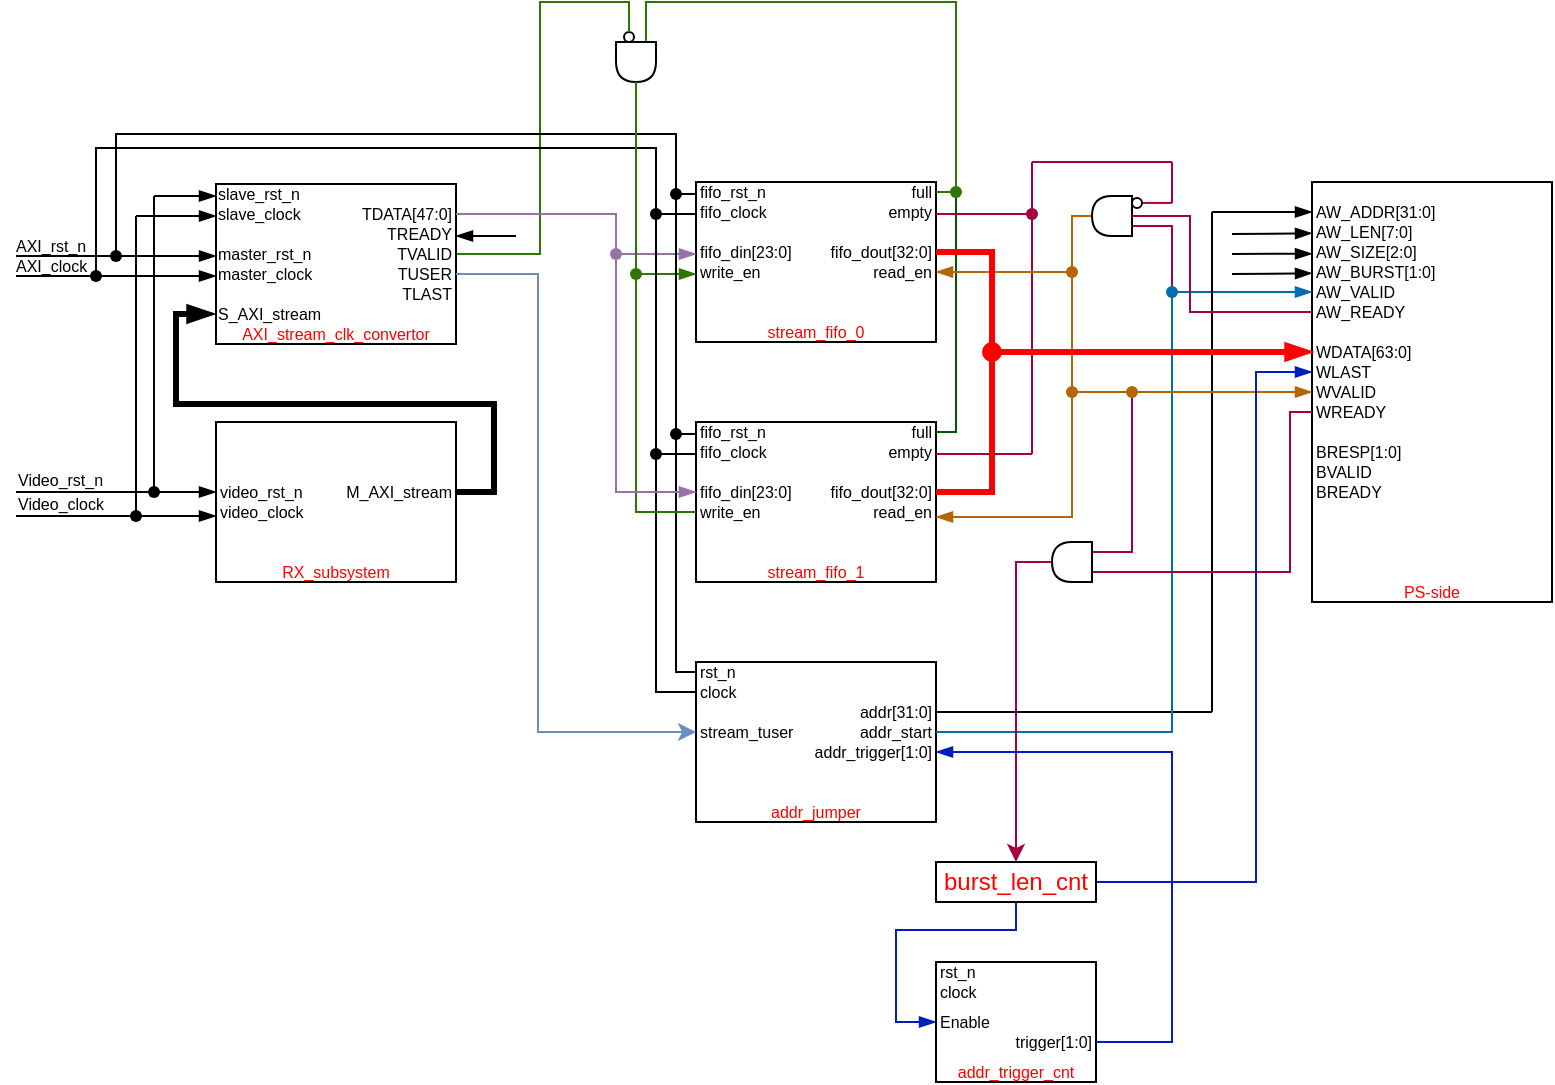 <mxfile version="22.1.0" type="github">
  <diagram name="Page-1" id="T_trgYmUdFwbFkKvSS2j">
    <mxGraphModel dx="1430" dy="509" grid="1" gridSize="1" guides="1" tooltips="1" connect="1" arrows="1" fold="1" page="1" pageScale="1" pageWidth="1100" pageHeight="850" math="0" shadow="0">
      <root>
        <mxCell id="0" />
        <mxCell id="1" parent="0" />
        <mxCell id="fTM0DNvJYfySXZwp9rKw-4" value="" style="group;movable=0;resizable=0;rotatable=0;deletable=0;editable=0;locked=1;connectable=0;rounded=0;" parent="1" vertex="1" connectable="0">
          <mxGeometry x="502" y="200" width="120" height="80" as="geometry" />
        </mxCell>
        <mxCell id="fTM0DNvJYfySXZwp9rKw-5" value="" style="rounded=0;whiteSpace=wrap;html=1;points=[[0,0.25,0,0,0],[0,0.5,0,0,0],[0,0.75,0,0,0],[0.25,0,0,0,0],[0.25,1,0,0,0],[0.5,0,0,0,0],[0.5,1,0,0,0],[0.75,0,0,0,0],[0.75,1,0,0,0],[1,0,0,0,0],[1,0.25,0,0,0],[1,0.5,0,0,0],[1,0.75,0,0,0],[1,1,0,0,0]];movable=1;resizable=1;rotatable=1;deletable=1;editable=1;locked=0;connectable=1;" parent="fTM0DNvJYfySXZwp9rKw-4" vertex="1">
          <mxGeometry width="120" height="80" as="geometry" />
        </mxCell>
        <mxCell id="fTM0DNvJYfySXZwp9rKw-6" value="&lt;font style=&quot;font-size: 8px;&quot;&gt;fifo_din[23:0]&lt;/font&gt;" style="text;html=1;strokeColor=none;fillColor=none;align=left;verticalAlign=middle;whiteSpace=wrap;rounded=0;strokeWidth=0;fontSize=8;horizontal=1;movable=1;resizable=1;rotatable=1;deletable=1;editable=1;locked=0;connectable=1;" parent="fTM0DNvJYfySXZwp9rKw-4" vertex="1">
          <mxGeometry y="30" width="60" height="10" as="geometry" />
        </mxCell>
        <mxCell id="fTM0DNvJYfySXZwp9rKw-7" value="&lt;font style=&quot;font-size: 8px;&quot;&gt;write_en&lt;/font&gt;" style="text;html=1;strokeColor=none;fillColor=none;align=left;verticalAlign=middle;whiteSpace=wrap;rounded=0;strokeWidth=0;fontSize=8;horizontal=1;movable=1;resizable=1;rotatable=1;deletable=1;editable=1;locked=0;connectable=1;" parent="fTM0DNvJYfySXZwp9rKw-4" vertex="1">
          <mxGeometry y="40" width="60" height="10" as="geometry" />
        </mxCell>
        <mxCell id="fTM0DNvJYfySXZwp9rKw-8" value="&lt;font style=&quot;font-size: 8px;&quot;&gt;fifo_dout[32:0]&lt;/font&gt;" style="text;html=1;strokeColor=none;fillColor=none;align=right;verticalAlign=middle;whiteSpace=wrap;rounded=0;strokeWidth=0;fontSize=8;horizontal=1;movable=1;resizable=1;rotatable=1;deletable=1;editable=1;locked=0;connectable=1;" parent="fTM0DNvJYfySXZwp9rKw-4" vertex="1">
          <mxGeometry x="60" y="30" width="60" height="10" as="geometry" />
        </mxCell>
        <mxCell id="fTM0DNvJYfySXZwp9rKw-9" value="&lt;font style=&quot;font-size: 8px;&quot;&gt;full&lt;/font&gt;" style="text;html=1;strokeColor=none;fillColor=none;align=right;verticalAlign=middle;whiteSpace=wrap;rounded=0;strokeWidth=0;fontSize=8;horizontal=1;movable=1;resizable=1;rotatable=1;deletable=1;editable=1;locked=0;connectable=1;" parent="fTM0DNvJYfySXZwp9rKw-4" vertex="1">
          <mxGeometry x="60" width="60" height="10" as="geometry" />
        </mxCell>
        <mxCell id="fTM0DNvJYfySXZwp9rKw-10" value="&lt;font style=&quot;font-size: 8px;&quot;&gt;empty&lt;/font&gt;" style="text;html=1;strokeColor=none;fillColor=none;align=right;verticalAlign=middle;whiteSpace=wrap;rounded=0;strokeWidth=0;fontSize=8;horizontal=1;movable=1;resizable=1;rotatable=1;deletable=1;editable=1;locked=0;connectable=1;" parent="fTM0DNvJYfySXZwp9rKw-4" vertex="1">
          <mxGeometry x="60" y="10" width="60" height="10" as="geometry" />
        </mxCell>
        <mxCell id="fTM0DNvJYfySXZwp9rKw-11" value="&lt;font style=&quot;font-size: 8px;&quot;&gt;read_en&lt;/font&gt;" style="text;html=1;strokeColor=none;fillColor=none;align=right;verticalAlign=middle;whiteSpace=wrap;rounded=0;strokeWidth=0;fontSize=8;horizontal=1;movable=1;resizable=1;rotatable=1;deletable=1;editable=1;locked=0;connectable=1;" parent="fTM0DNvJYfySXZwp9rKw-4" vertex="1">
          <mxGeometry x="60" y="40" width="60" height="10" as="geometry" />
        </mxCell>
        <mxCell id="fTM0DNvJYfySXZwp9rKw-12" value="fifo_clock" style="text;html=1;strokeColor=none;fillColor=none;align=left;verticalAlign=middle;whiteSpace=wrap;rounded=0;strokeWidth=0;fontSize=8;horizontal=1;movable=1;resizable=1;rotatable=1;deletable=1;editable=1;locked=0;connectable=1;" parent="fTM0DNvJYfySXZwp9rKw-4" vertex="1">
          <mxGeometry y="10" width="60" height="10" as="geometry" />
        </mxCell>
        <mxCell id="fTM0DNvJYfySXZwp9rKw-13" value="fifo_rst_n" style="text;html=1;strokeColor=none;fillColor=none;align=left;verticalAlign=middle;whiteSpace=wrap;rounded=0;strokeWidth=0;fontSize=8;horizontal=1;movable=1;resizable=1;rotatable=1;deletable=1;editable=1;locked=0;connectable=1;" parent="fTM0DNvJYfySXZwp9rKw-4" vertex="1">
          <mxGeometry width="60" height="10" as="geometry" />
        </mxCell>
        <mxCell id="fTM0DNvJYfySXZwp9rKw-14" value="&lt;font color=&quot;#ff0000&quot;&gt;stream_fifo_0&lt;/font&gt;" style="text;html=1;strokeColor=none;fillColor=none;align=center;verticalAlign=middle;whiteSpace=wrap;rounded=0;fontSize=8;movable=1;resizable=1;rotatable=1;deletable=1;editable=1;locked=0;connectable=1;" parent="fTM0DNvJYfySXZwp9rKw-4" vertex="1">
          <mxGeometry x="30" y="70" width="60" height="10" as="geometry" />
        </mxCell>
        <mxCell id="fTM0DNvJYfySXZwp9rKw-15" value="" style="group;movable=0;resizable=0;rotatable=0;deletable=0;editable=0;locked=1;connectable=0;rounded=0;" parent="1" vertex="1" connectable="0">
          <mxGeometry x="502" y="440" width="120" height="80" as="geometry" />
        </mxCell>
        <mxCell id="fTM0DNvJYfySXZwp9rKw-16" value="" style="rounded=0;whiteSpace=wrap;html=1;movable=1;resizable=1;rotatable=1;deletable=1;editable=1;locked=0;connectable=1;" parent="fTM0DNvJYfySXZwp9rKw-15" vertex="1">
          <mxGeometry width="120" height="80" as="geometry" />
        </mxCell>
        <mxCell id="fTM0DNvJYfySXZwp9rKw-17" value="&lt;font style=&quot;font-size: 8px;&quot;&gt;stream_tuser&lt;/font&gt;" style="text;html=1;strokeColor=none;fillColor=none;align=left;verticalAlign=middle;whiteSpace=wrap;rounded=0;strokeWidth=0;fontSize=8;horizontal=1;movable=1;resizable=1;rotatable=1;deletable=1;editable=1;locked=0;connectable=1;" parent="fTM0DNvJYfySXZwp9rKw-15" vertex="1">
          <mxGeometry y="30" width="60" height="10" as="geometry" />
        </mxCell>
        <mxCell id="fTM0DNvJYfySXZwp9rKw-18" value="clock" style="text;html=1;strokeColor=none;fillColor=none;align=left;verticalAlign=middle;whiteSpace=wrap;rounded=0;strokeWidth=0;fontSize=8;horizontal=1;movable=1;resizable=1;rotatable=1;deletable=1;editable=1;locked=0;connectable=1;" parent="fTM0DNvJYfySXZwp9rKw-15" vertex="1">
          <mxGeometry y="10" width="60" height="10" as="geometry" />
        </mxCell>
        <mxCell id="fTM0DNvJYfySXZwp9rKw-19" value="rst_n" style="text;html=1;strokeColor=none;fillColor=none;align=left;verticalAlign=middle;whiteSpace=wrap;rounded=0;strokeWidth=0;fontSize=8;horizontal=1;movable=1;resizable=1;rotatable=1;deletable=1;editable=1;locked=0;connectable=1;" parent="fTM0DNvJYfySXZwp9rKw-15" vertex="1">
          <mxGeometry width="60" height="10" as="geometry" />
        </mxCell>
        <mxCell id="fTM0DNvJYfySXZwp9rKw-20" value="&lt;font style=&quot;font-size: 8px;&quot;&gt;addr_trigger[1:0]&lt;/font&gt;" style="text;html=1;strokeColor=none;fillColor=none;align=right;verticalAlign=middle;whiteSpace=wrap;rounded=0;strokeWidth=0;fontSize=8;horizontal=1;movable=1;resizable=1;rotatable=1;deletable=1;editable=1;locked=0;connectable=1;" parent="fTM0DNvJYfySXZwp9rKw-15" vertex="1">
          <mxGeometry x="60" y="40" width="60" height="10" as="geometry" />
        </mxCell>
        <mxCell id="fTM0DNvJYfySXZwp9rKw-21" value="addr_start" style="text;html=1;strokeColor=none;fillColor=none;align=right;verticalAlign=middle;whiteSpace=wrap;rounded=0;strokeWidth=0;fontSize=8;horizontal=1;movable=1;resizable=1;rotatable=1;deletable=1;editable=1;locked=0;connectable=1;" parent="fTM0DNvJYfySXZwp9rKw-15" vertex="1">
          <mxGeometry x="60" y="30" width="60" height="10" as="geometry" />
        </mxCell>
        <mxCell id="fTM0DNvJYfySXZwp9rKw-22" value="addr[31:0]" style="text;html=1;strokeColor=none;fillColor=none;align=right;verticalAlign=middle;whiteSpace=wrap;rounded=0;strokeWidth=0;fontSize=8;horizontal=1;movable=1;resizable=1;rotatable=1;deletable=1;editable=1;locked=0;connectable=1;" parent="fTM0DNvJYfySXZwp9rKw-15" vertex="1">
          <mxGeometry x="60" y="20" width="60" height="10" as="geometry" />
        </mxCell>
        <mxCell id="fTM0DNvJYfySXZwp9rKw-23" value="&lt;font color=&quot;#ff0000&quot;&gt;addr_jumper&lt;/font&gt;" style="text;html=1;strokeColor=none;fillColor=none;align=center;verticalAlign=middle;whiteSpace=wrap;rounded=0;fontSize=8;movable=1;resizable=1;rotatable=1;deletable=1;editable=1;locked=0;connectable=1;" parent="fTM0DNvJYfySXZwp9rKw-15" vertex="1">
          <mxGeometry x="30" y="70" width="60" height="10" as="geometry" />
        </mxCell>
        <mxCell id="fTM0DNvJYfySXZwp9rKw-24" value="" style="group;movable=0;resizable=0;rotatable=0;deletable=0;editable=0;locked=1;connectable=0;rounded=0;" parent="1" vertex="1" connectable="0">
          <mxGeometry x="502" y="320" width="120" height="80" as="geometry" />
        </mxCell>
        <mxCell id="fTM0DNvJYfySXZwp9rKw-25" value="" style="rounded=0;whiteSpace=wrap;html=1;points=[[0,0.25,0,0,0],[0,0.5,0,0,0],[0,0.75,0,0,0],[0.25,0,0,0,0],[0.25,1,0,0,0],[0.5,0,0,0,0],[0.5,1,0,0,0],[0.75,0,0,0,0],[0.75,1,0,0,0],[1,0,0,0,0],[1,0.25,0,0,0],[1,0.5,0,0,0],[1,0.75,0,0,0],[1,1,0,0,0]];movable=1;resizable=1;rotatable=1;deletable=1;editable=1;locked=0;connectable=1;" parent="fTM0DNvJYfySXZwp9rKw-24" vertex="1">
          <mxGeometry width="120" height="80" as="geometry" />
        </mxCell>
        <mxCell id="fTM0DNvJYfySXZwp9rKw-26" value="&lt;font style=&quot;font-size: 8px;&quot;&gt;fifo_din[23:0]&lt;/font&gt;" style="text;html=1;strokeColor=none;fillColor=none;align=left;verticalAlign=middle;whiteSpace=wrap;rounded=0;strokeWidth=0;fontSize=8;horizontal=1;movable=1;resizable=1;rotatable=1;deletable=1;editable=1;locked=0;connectable=1;" parent="fTM0DNvJYfySXZwp9rKw-24" vertex="1">
          <mxGeometry y="30" width="60" height="10" as="geometry" />
        </mxCell>
        <mxCell id="fTM0DNvJYfySXZwp9rKw-27" value="&lt;font style=&quot;font-size: 8px;&quot;&gt;write_en&lt;/font&gt;" style="text;html=1;strokeColor=none;fillColor=none;align=left;verticalAlign=middle;whiteSpace=wrap;rounded=0;strokeWidth=0;fontSize=8;horizontal=1;movable=1;resizable=1;rotatable=1;deletable=1;editable=1;locked=0;connectable=1;" parent="fTM0DNvJYfySXZwp9rKw-24" vertex="1">
          <mxGeometry y="40" width="60" height="10" as="geometry" />
        </mxCell>
        <mxCell id="fTM0DNvJYfySXZwp9rKw-28" value="&lt;font style=&quot;font-size: 8px;&quot;&gt;fifo_dout[32:0]&lt;/font&gt;" style="text;html=1;strokeColor=none;fillColor=none;align=right;verticalAlign=middle;whiteSpace=wrap;rounded=0;strokeWidth=0;fontSize=8;horizontal=1;movable=1;resizable=1;rotatable=1;deletable=1;editable=1;locked=0;connectable=1;" parent="fTM0DNvJYfySXZwp9rKw-24" vertex="1">
          <mxGeometry x="60" y="30" width="60" height="10" as="geometry" />
        </mxCell>
        <mxCell id="fTM0DNvJYfySXZwp9rKw-29" value="&lt;font style=&quot;font-size: 8px;&quot;&gt;full&lt;/font&gt;" style="text;html=1;strokeColor=none;fillColor=none;align=right;verticalAlign=middle;whiteSpace=wrap;rounded=0;strokeWidth=0;fontSize=8;horizontal=1;movable=1;resizable=1;rotatable=1;deletable=1;editable=1;locked=0;connectable=1;" parent="fTM0DNvJYfySXZwp9rKw-24" vertex="1">
          <mxGeometry x="60" width="60" height="10" as="geometry" />
        </mxCell>
        <mxCell id="fTM0DNvJYfySXZwp9rKw-30" value="&lt;font style=&quot;font-size: 8px;&quot;&gt;empty&lt;/font&gt;" style="text;html=1;strokeColor=none;fillColor=none;align=right;verticalAlign=middle;whiteSpace=wrap;rounded=0;strokeWidth=0;fontSize=8;horizontal=1;movable=1;resizable=1;rotatable=1;deletable=1;editable=1;locked=0;connectable=1;" parent="fTM0DNvJYfySXZwp9rKw-24" vertex="1">
          <mxGeometry x="60" y="10" width="60" height="10" as="geometry" />
        </mxCell>
        <mxCell id="fTM0DNvJYfySXZwp9rKw-31" value="&lt;font style=&quot;font-size: 8px;&quot;&gt;read_en&lt;/font&gt;" style="text;html=1;strokeColor=none;fillColor=none;align=right;verticalAlign=middle;whiteSpace=wrap;rounded=0;strokeWidth=0;fontSize=8;horizontal=1;movable=1;resizable=1;rotatable=1;deletable=1;editable=1;locked=0;connectable=1;" parent="fTM0DNvJYfySXZwp9rKw-24" vertex="1">
          <mxGeometry x="60" y="40" width="60" height="10" as="geometry" />
        </mxCell>
        <mxCell id="fTM0DNvJYfySXZwp9rKw-32" value="fifo_clock" style="text;html=1;strokeColor=none;fillColor=none;align=left;verticalAlign=middle;whiteSpace=wrap;rounded=0;strokeWidth=0;fontSize=8;horizontal=1;movable=1;resizable=1;rotatable=1;deletable=1;editable=1;locked=0;connectable=1;" parent="fTM0DNvJYfySXZwp9rKw-24" vertex="1">
          <mxGeometry y="10" width="60" height="10" as="geometry" />
        </mxCell>
        <mxCell id="fTM0DNvJYfySXZwp9rKw-33" value="fifo_rst_n" style="text;html=1;strokeColor=none;fillColor=none;align=left;verticalAlign=middle;whiteSpace=wrap;rounded=0;strokeWidth=0;fontSize=8;horizontal=1;movable=1;resizable=1;rotatable=1;deletable=1;editable=1;locked=0;connectable=1;" parent="fTM0DNvJYfySXZwp9rKw-24" vertex="1">
          <mxGeometry width="60" height="10" as="geometry" />
        </mxCell>
        <mxCell id="fTM0DNvJYfySXZwp9rKw-34" value="&lt;font color=&quot;#ff0000&quot;&gt;stream_fifo_1&lt;/font&gt;" style="text;html=1;strokeColor=none;fillColor=none;align=center;verticalAlign=middle;whiteSpace=wrap;rounded=0;fontSize=8;movable=1;resizable=1;rotatable=1;deletable=1;editable=1;locked=0;connectable=1;" parent="fTM0DNvJYfySXZwp9rKw-24" vertex="1">
          <mxGeometry x="30" y="70" width="60" height="10" as="geometry" />
        </mxCell>
        <mxCell id="fTM0DNvJYfySXZwp9rKw-48" value="" style="group;movable=1;resizable=1;rotatable=1;deletable=1;editable=1;locked=0;connectable=1;rounded=0;" parent="1" vertex="1" connectable="0">
          <mxGeometry x="262" y="320" width="120" height="80" as="geometry" />
        </mxCell>
        <mxCell id="fTM0DNvJYfySXZwp9rKw-49" value="" style="rounded=0;whiteSpace=wrap;html=1;movable=1;resizable=1;rotatable=1;deletable=1;editable=1;locked=0;connectable=1;container=0;" parent="fTM0DNvJYfySXZwp9rKw-48" vertex="1">
          <mxGeometry width="120" height="80" as="geometry" />
        </mxCell>
        <mxCell id="fTM0DNvJYfySXZwp9rKw-50" value="&lt;font style=&quot;font-size: 8px;&quot;&gt;video_rst_n&lt;/font&gt;" style="text;html=1;strokeColor=none;fillColor=none;align=left;verticalAlign=middle;whiteSpace=wrap;rounded=0;strokeWidth=0;fontSize=8;horizontal=1;movable=1;resizable=1;rotatable=1;deletable=1;editable=1;locked=0;connectable=1;container=0;" parent="fTM0DNvJYfySXZwp9rKw-48" vertex="1">
          <mxGeometry y="30" width="60" height="10" as="geometry" />
        </mxCell>
        <mxCell id="fTM0DNvJYfySXZwp9rKw-51" value="M_AXI_stream" style="text;html=1;strokeColor=none;fillColor=none;align=right;verticalAlign=middle;whiteSpace=wrap;rounded=0;strokeWidth=0;fontSize=8;horizontal=1;movable=1;resizable=1;rotatable=1;deletable=1;editable=1;locked=0;connectable=1;container=0;" parent="fTM0DNvJYfySXZwp9rKw-48" vertex="1">
          <mxGeometry x="60" y="30" width="60" height="10" as="geometry" />
        </mxCell>
        <mxCell id="fTM0DNvJYfySXZwp9rKw-52" value="&lt;font color=&quot;#ff0000&quot;&gt;RX_subsystem&lt;/font&gt;" style="text;html=1;strokeColor=none;fillColor=none;align=center;verticalAlign=middle;whiteSpace=wrap;rounded=0;fontSize=8;movable=1;resizable=1;rotatable=1;deletable=1;editable=1;locked=0;connectable=1;container=0;" parent="fTM0DNvJYfySXZwp9rKw-48" vertex="1">
          <mxGeometry x="30" y="70" width="60" height="10" as="geometry" />
        </mxCell>
        <mxCell id="fTM0DNvJYfySXZwp9rKw-53" value="&lt;font style=&quot;font-size: 8px;&quot;&gt;video_clock&lt;/font&gt;" style="text;html=1;strokeColor=none;fillColor=none;align=left;verticalAlign=middle;whiteSpace=wrap;rounded=0;strokeWidth=0;fontSize=8;horizontal=1;movable=1;resizable=1;rotatable=1;deletable=1;editable=1;locked=0;connectable=1;container=0;" parent="fTM0DNvJYfySXZwp9rKw-48" vertex="1">
          <mxGeometry y="40" width="60" height="10" as="geometry" />
        </mxCell>
        <mxCell id="fTM0DNvJYfySXZwp9rKw-59" value="" style="endArrow=blockThin;html=1;rounded=0;endFill=1;movable=1;resizable=1;rotatable=1;deletable=1;editable=1;locked=0;connectable=1;" parent="1" edge="1">
          <mxGeometry width="50" height="50" relative="1" as="geometry">
            <mxPoint x="231" y="207" as="sourcePoint" />
            <mxPoint x="262" y="207" as="targetPoint" />
          </mxGeometry>
        </mxCell>
        <mxCell id="fTM0DNvJYfySXZwp9rKw-60" value="" style="endArrow=blockThin;html=1;rounded=0;endFill=1;movable=1;resizable=1;rotatable=1;deletable=1;editable=1;locked=0;connectable=1;" parent="1" edge="1">
          <mxGeometry width="50" height="50" relative="1" as="geometry">
            <mxPoint x="222" y="217" as="sourcePoint" />
            <mxPoint x="262" y="217" as="targetPoint" />
          </mxGeometry>
        </mxCell>
        <mxCell id="fTM0DNvJYfySXZwp9rKw-61" value="" style="endArrow=blockThin;html=1;rounded=0;endFill=1;movable=1;resizable=1;rotatable=1;deletable=1;editable=1;locked=0;connectable=1;" parent="1" edge="1">
          <mxGeometry width="50" height="50" relative="1" as="geometry">
            <mxPoint x="162" y="237" as="sourcePoint" />
            <mxPoint x="262" y="237" as="targetPoint" />
          </mxGeometry>
        </mxCell>
        <mxCell id="fTM0DNvJYfySXZwp9rKw-62" value="" style="endArrow=blockThin;html=1;rounded=0;endFill=1;movable=1;resizable=1;rotatable=1;deletable=1;editable=1;locked=0;connectable=1;" parent="1" source="fTM0DNvJYfySXZwp9rKw-103" edge="1">
          <mxGeometry width="50" height="50" relative="1" as="geometry">
            <mxPoint x="162" y="247" as="sourcePoint" />
            <mxPoint x="262" y="247" as="targetPoint" />
          </mxGeometry>
        </mxCell>
        <mxCell id="fTM0DNvJYfySXZwp9rKw-63" value="" style="endArrow=none;html=1;rounded=0;startArrow=none;startFill=0;movable=1;resizable=1;rotatable=1;deletable=1;editable=1;locked=0;connectable=1;" parent="1" edge="1">
          <mxGeometry width="50" height="50" relative="1" as="geometry">
            <mxPoint x="231" y="207" as="sourcePoint" />
            <mxPoint x="231" y="355" as="targetPoint" />
          </mxGeometry>
        </mxCell>
        <mxCell id="fTM0DNvJYfySXZwp9rKw-64" value="" style="endArrow=none;html=1;rounded=0;startArrow=none;startFill=0;movable=1;resizable=1;rotatable=1;deletable=1;editable=1;locked=0;connectable=1;" parent="1" edge="1">
          <mxGeometry width="50" height="50" relative="1" as="geometry">
            <mxPoint x="222" y="217" as="sourcePoint" />
            <mxPoint x="222" y="367" as="targetPoint" />
          </mxGeometry>
        </mxCell>
        <mxCell id="fTM0DNvJYfySXZwp9rKw-65" value="" style="endArrow=blockThin;html=1;rounded=0;endFill=1;movable=1;resizable=1;rotatable=1;deletable=1;editable=1;locked=0;connectable=1;entryX=0;entryY=0.5;entryDx=0;entryDy=0;" parent="1" target="fTM0DNvJYfySXZwp9rKw-50" edge="1" source="DFjxJVPFyk8L71EdaPLH-11">
          <mxGeometry width="50" height="50" relative="1" as="geometry">
            <mxPoint x="162" y="355" as="sourcePoint" />
            <mxPoint x="262" y="355" as="targetPoint" />
          </mxGeometry>
        </mxCell>
        <mxCell id="fTM0DNvJYfySXZwp9rKw-66" value="" style="endArrow=blockThin;html=1;rounded=0;endFill=1;movable=1;resizable=1;rotatable=1;deletable=1;editable=1;locked=0;connectable=1;" parent="1" edge="1" source="DFjxJVPFyk8L71EdaPLH-13">
          <mxGeometry width="50" height="50" relative="1" as="geometry">
            <mxPoint x="162" y="367" as="sourcePoint" />
            <mxPoint x="262" y="367" as="targetPoint" />
          </mxGeometry>
        </mxCell>
        <mxCell id="fTM0DNvJYfySXZwp9rKw-67" value="Video_rst_n" style="text;html=1;strokeColor=none;fillColor=none;align=left;verticalAlign=middle;whiteSpace=wrap;rounded=0;strokeWidth=0;fontSize=8;horizontal=1;movable=1;resizable=1;rotatable=1;deletable=1;editable=1;locked=0;connectable=1;container=0;" parent="1" vertex="1">
          <mxGeometry x="161" y="344" width="60" height="10" as="geometry" />
        </mxCell>
        <mxCell id="fTM0DNvJYfySXZwp9rKw-68" value="Video_clock" style="text;html=1;strokeColor=none;fillColor=none;align=left;verticalAlign=middle;whiteSpace=wrap;rounded=0;strokeWidth=0;fontSize=8;horizontal=1;movable=1;resizable=1;rotatable=1;deletable=1;editable=1;locked=0;connectable=1;container=0;" parent="1" vertex="1">
          <mxGeometry x="161" y="356" width="60" height="10" as="geometry" />
        </mxCell>
        <mxCell id="fTM0DNvJYfySXZwp9rKw-69" value="AXI_rst_n" style="text;html=1;strokeColor=none;fillColor=none;align=left;verticalAlign=middle;whiteSpace=wrap;rounded=0;strokeWidth=0;fontSize=8;horizontal=1;movable=0;resizable=0;rotatable=0;deletable=0;editable=0;locked=1;connectable=0;container=0;" parent="1" vertex="1">
          <mxGeometry x="160" y="227" width="60" height="10" as="geometry" />
        </mxCell>
        <mxCell id="fTM0DNvJYfySXZwp9rKw-70" value="AXI_clock" style="text;html=1;strokeColor=none;fillColor=none;align=left;verticalAlign=middle;whiteSpace=wrap;rounded=0;strokeWidth=0;fontSize=8;horizontal=1;movable=1;resizable=1;rotatable=1;deletable=1;editable=1;locked=0;connectable=1;container=0;" parent="1" vertex="1">
          <mxGeometry x="160" y="237" width="60" height="10" as="geometry" />
        </mxCell>
        <mxCell id="fTM0DNvJYfySXZwp9rKw-79" value="" style="endArrow=none;html=1;rounded=0;endFill=0;movable=1;resizable=1;rotatable=1;deletable=1;editable=1;locked=0;connectable=1;" parent="1" edge="1">
          <mxGeometry width="50" height="50" relative="1" as="geometry">
            <mxPoint x="502" y="336" as="sourcePoint" />
            <mxPoint x="482" y="336" as="targetPoint" />
          </mxGeometry>
        </mxCell>
        <mxCell id="fTM0DNvJYfySXZwp9rKw-80" value="" style="endArrow=none;html=1;rounded=0;endFill=0;movable=1;resizable=1;rotatable=1;deletable=1;editable=1;locked=0;connectable=1;" parent="1" edge="1">
          <mxGeometry width="50" height="50" relative="1" as="geometry">
            <mxPoint x="502" y="326" as="sourcePoint" />
            <mxPoint x="492" y="326" as="targetPoint" />
          </mxGeometry>
        </mxCell>
        <mxCell id="fTM0DNvJYfySXZwp9rKw-81" value="" style="endArrow=none;html=1;rounded=0;endFill=0;movable=1;resizable=1;rotatable=1;deletable=1;editable=1;locked=0;connectable=1;" parent="1" edge="1">
          <mxGeometry width="50" height="50" relative="1" as="geometry">
            <mxPoint x="502" y="216" as="sourcePoint" />
            <mxPoint x="482" y="216" as="targetPoint" />
          </mxGeometry>
        </mxCell>
        <mxCell id="fTM0DNvJYfySXZwp9rKw-82" value="" style="endArrow=none;html=1;rounded=0;endFill=0;movable=1;resizable=1;rotatable=1;deletable=1;editable=1;locked=0;connectable=1;" parent="1" edge="1">
          <mxGeometry width="50" height="50" relative="1" as="geometry">
            <mxPoint x="502" y="206" as="sourcePoint" />
            <mxPoint x="492" y="206" as="targetPoint" />
          </mxGeometry>
        </mxCell>
        <mxCell id="fTM0DNvJYfySXZwp9rKw-85" value="" style="endArrow=none;html=1;rounded=0;endFill=0;fillColor=#e1d5e7;strokeColor=#9673a6;startArrow=blockThin;startFill=1;movable=1;resizable=1;rotatable=1;deletable=1;editable=1;locked=0;connectable=1;" parent="1" edge="1">
          <mxGeometry width="50" height="50" relative="1" as="geometry">
            <mxPoint x="502" y="236" as="sourcePoint" />
            <mxPoint x="462" y="236" as="targetPoint" />
          </mxGeometry>
        </mxCell>
        <mxCell id="fTM0DNvJYfySXZwp9rKw-87" value="" style="endArrow=blockThin;html=1;rounded=0;endFill=1;fillColor=#e1d5e7;strokeColor=#000000;startArrow=none;startFill=0;movable=1;resizable=1;rotatable=1;deletable=1;editable=1;locked=0;connectable=1;" parent="1" edge="1">
          <mxGeometry width="50" height="50" relative="1" as="geometry">
            <mxPoint x="412" y="227" as="sourcePoint" />
            <mxPoint x="382" y="227" as="targetPoint" />
          </mxGeometry>
        </mxCell>
        <mxCell id="fTM0DNvJYfySXZwp9rKw-99" value="" style="endArrow=none;html=1;rounded=0;endFill=0;fillColor=#60a917;strokeColor=#2D7600;movable=1;resizable=1;rotatable=1;deletable=1;editable=1;locked=0;connectable=1;" parent="1" edge="1">
          <mxGeometry width="50" height="50" relative="1" as="geometry">
            <mxPoint x="632" y="205" as="sourcePoint" />
            <mxPoint x="622" y="205" as="targetPoint" />
          </mxGeometry>
        </mxCell>
        <mxCell id="fTM0DNvJYfySXZwp9rKw-101" value="" style="endArrow=none;html=1;rounded=0;endFill=0;fillColor=#60a917;strokeColor=#2D7600;startArrow=blockThin;startFill=1;movable=1;resizable=1;rotatable=1;deletable=1;editable=1;locked=0;connectable=1;" parent="1" edge="1">
          <mxGeometry width="50" height="50" relative="1" as="geometry">
            <mxPoint x="502" y="246" as="sourcePoint" />
            <mxPoint x="472" y="246" as="targetPoint" />
          </mxGeometry>
        </mxCell>
        <mxCell id="fTM0DNvJYfySXZwp9rKw-105" value="" style="shape=waypoint;sketch=0;fillStyle=solid;size=6;pointerEvents=1;points=[];fillColor=none;resizable=1;rotatable=1;perimeter=centerPerimeter;snapToPoint=1;movable=1;deletable=1;editable=1;locked=0;connectable=1;" parent="1" vertex="1">
          <mxGeometry x="482" y="195" width="20" height="22" as="geometry" />
        </mxCell>
        <mxCell id="fTM0DNvJYfySXZwp9rKw-106" value="" style="shape=waypoint;sketch=0;fillStyle=solid;size=6;pointerEvents=1;points=[];fillColor=none;resizable=1;rotatable=1;perimeter=centerPerimeter;snapToPoint=1;movable=1;deletable=1;editable=1;locked=0;connectable=1;" parent="1" vertex="1">
          <mxGeometry x="472" y="206" width="20" height="20" as="geometry" />
        </mxCell>
        <mxCell id="rp5CnQPVf0M-Nyt8Gne1-17" style="edgeStyle=orthogonalEdgeStyle;rounded=0;orthogonalLoop=1;jettySize=auto;html=1;entryX=0;entryY=0.5;entryDx=0;entryDy=0;endArrow=none;endFill=0;" parent="1" source="fTM0DNvJYfySXZwp9rKw-107" target="fTM0DNvJYfySXZwp9rKw-19" edge="1">
          <mxGeometry relative="1" as="geometry">
            <mxPoint x="494" y="437.093" as="targetPoint" />
            <Array as="points">
              <mxPoint x="492" y="445" />
            </Array>
          </mxGeometry>
        </mxCell>
        <mxCell id="fTM0DNvJYfySXZwp9rKw-107" value="" style="shape=waypoint;sketch=0;fillStyle=solid;size=6;pointerEvents=1;points=[];fillColor=none;resizable=1;rotatable=1;perimeter=centerPerimeter;snapToPoint=1;movable=1;deletable=1;editable=1;locked=0;connectable=1;" parent="1" vertex="1">
          <mxGeometry x="482" y="316" width="20" height="20" as="geometry" />
        </mxCell>
        <mxCell id="DFjxJVPFyk8L71EdaPLH-10" style="edgeStyle=orthogonalEdgeStyle;rounded=0;orthogonalLoop=1;jettySize=auto;html=1;endArrow=none;endFill=0;entryX=0;entryY=0.5;entryDx=0;entryDy=0;" edge="1" parent="1" source="fTM0DNvJYfySXZwp9rKw-108" target="fTM0DNvJYfySXZwp9rKw-18">
          <mxGeometry relative="1" as="geometry">
            <mxPoint x="482" y="455" as="targetPoint" />
            <Array as="points">
              <mxPoint x="482" y="455" />
            </Array>
          </mxGeometry>
        </mxCell>
        <mxCell id="fTM0DNvJYfySXZwp9rKw-108" value="" style="shape=waypoint;sketch=0;fillStyle=solid;size=6;pointerEvents=1;points=[];fillColor=none;resizable=1;rotatable=1;perimeter=centerPerimeter;snapToPoint=1;movable=1;deletable=1;editable=1;locked=0;connectable=1;" parent="1" vertex="1">
          <mxGeometry x="472" y="326" width="20" height="20" as="geometry" />
        </mxCell>
        <mxCell id="rp5CnQPVf0M-Nyt8Gne1-4" style="edgeStyle=orthogonalEdgeStyle;rounded=0;orthogonalLoop=1;jettySize=auto;html=1;entryX=1;entryY=0.5;entryDx=0;entryDy=0;endArrow=none;endFill=0;fillColor=#008a00;strokeColor=#005700;" parent="1" source="fTM0DNvJYfySXZwp9rKw-109" target="fTM0DNvJYfySXZwp9rKw-29" edge="1">
          <mxGeometry relative="1" as="geometry">
            <mxPoint x="632" y="327.4" as="targetPoint" />
            <Array as="points">
              <mxPoint x="632" y="325" />
            </Array>
          </mxGeometry>
        </mxCell>
        <mxCell id="rp5CnQPVf0M-Nyt8Gne1-5" style="edgeStyle=orthogonalEdgeStyle;rounded=0;orthogonalLoop=1;jettySize=auto;html=1;entryX=0;entryY=0.25;entryDx=0;entryDy=0;endArrow=none;endFill=0;fillColor=#60a917;strokeColor=#2D7600;" parent="1" source="fTM0DNvJYfySXZwp9rKw-109" target="fTM0DNvJYfySXZwp9rKw-137" edge="1">
          <mxGeometry relative="1" as="geometry">
            <Array as="points">
              <mxPoint x="632" y="110" />
              <mxPoint x="477" y="110" />
            </Array>
          </mxGeometry>
        </mxCell>
        <mxCell id="fTM0DNvJYfySXZwp9rKw-109" value="" style="shape=waypoint;sketch=0;fillStyle=solid;size=6;pointerEvents=1;points=[];fillColor=#60a917;resizable=1;rotatable=1;perimeter=centerPerimeter;snapToPoint=1;fontColor=#ffffff;strokeColor=#2D7600;movable=1;deletable=1;editable=1;locked=0;connectable=1;" parent="1" vertex="1">
          <mxGeometry x="622" y="195" width="20" height="20" as="geometry" />
        </mxCell>
        <mxCell id="DFjxJVPFyk8L71EdaPLH-17" style="edgeStyle=orthogonalEdgeStyle;rounded=0;orthogonalLoop=1;jettySize=auto;html=1;entryX=0;entryY=0.5;entryDx=0;entryDy=0;fillColor=#60a917;strokeColor=#2D7600;endArrow=none;endFill=0;" edge="1" parent="1" source="fTM0DNvJYfySXZwp9rKw-110" target="fTM0DNvJYfySXZwp9rKw-27">
          <mxGeometry relative="1" as="geometry">
            <Array as="points">
              <mxPoint x="472" y="365" />
            </Array>
          </mxGeometry>
        </mxCell>
        <mxCell id="fTM0DNvJYfySXZwp9rKw-110" value="" style="shape=waypoint;sketch=0;fillStyle=solid;size=6;pointerEvents=1;points=[];fillColor=#60a917;resizable=1;rotatable=1;perimeter=centerPerimeter;snapToPoint=1;fontColor=#ffffff;strokeColor=#2D7600;movable=1;deletable=1;editable=1;locked=0;connectable=1;" parent="1" vertex="1">
          <mxGeometry x="462" y="236" width="20" height="20" as="geometry" />
        </mxCell>
        <mxCell id="DFjxJVPFyk8L71EdaPLH-19" style="edgeStyle=orthogonalEdgeStyle;rounded=0;orthogonalLoop=1;jettySize=auto;html=1;entryX=0;entryY=0.5;entryDx=0;entryDy=0;fillColor=#e1d5e7;strokeColor=#9673a6;endArrow=blockThin;endFill=1;" edge="1" parent="1" source="fTM0DNvJYfySXZwp9rKw-111" target="fTM0DNvJYfySXZwp9rKw-26">
          <mxGeometry relative="1" as="geometry">
            <mxPoint x="463" y="351" as="targetPoint" />
            <Array as="points">
              <mxPoint x="462" y="355" />
            </Array>
          </mxGeometry>
        </mxCell>
        <mxCell id="fTM0DNvJYfySXZwp9rKw-111" value="" style="shape=waypoint;sketch=0;fillStyle=solid;size=6;pointerEvents=1;points=[];fillColor=#e1d5e7;resizable=1;rotatable=1;perimeter=centerPerimeter;snapToPoint=1;strokeColor=#9673a6;movable=1;deletable=1;editable=1;locked=0;connectable=1;" parent="1" vertex="1">
          <mxGeometry x="452" y="226" width="20" height="20" as="geometry" />
        </mxCell>
        <mxCell id="fTM0DNvJYfySXZwp9rKw-112" value="" style="group;movable=1;resizable=1;rotatable=1;deletable=1;editable=1;locked=0;connectable=1;" parent="1" vertex="1" connectable="0">
          <mxGeometry x="810" y="200" width="120" height="210" as="geometry" />
        </mxCell>
        <mxCell id="fTM0DNvJYfySXZwp9rKw-113" value="" style="rounded=0;whiteSpace=wrap;html=1;movable=1;resizable=1;rotatable=1;deletable=1;editable=1;locked=0;connectable=1;container=0;" parent="fTM0DNvJYfySXZwp9rKw-112" vertex="1">
          <mxGeometry width="120" height="210" as="geometry" />
        </mxCell>
        <mxCell id="fTM0DNvJYfySXZwp9rKw-114" value="&lt;font color=&quot;#ff0000&quot;&gt;PS-side&lt;/font&gt;" style="text;html=1;strokeColor=none;fillColor=none;align=center;verticalAlign=middle;whiteSpace=wrap;rounded=0;fontSize=8;movable=1;resizable=1;rotatable=1;deletable=1;editable=1;locked=0;connectable=1;container=0;" parent="fTM0DNvJYfySXZwp9rKw-112" vertex="1">
          <mxGeometry x="30" y="200" width="60" height="10" as="geometry" />
        </mxCell>
        <mxCell id="fTM0DNvJYfySXZwp9rKw-115" value="&lt;font style=&quot;font-size: 8px;&quot;&gt;AW_ADDR[31:0]&lt;/font&gt;" style="text;html=1;strokeColor=none;fillColor=none;align=left;verticalAlign=middle;whiteSpace=wrap;rounded=0;strokeWidth=0;fontSize=8;horizontal=1;movable=1;resizable=1;rotatable=1;deletable=1;editable=1;locked=0;connectable=1;container=0;" parent="fTM0DNvJYfySXZwp9rKw-112" vertex="1">
          <mxGeometry y="10" width="60" height="10" as="geometry" />
        </mxCell>
        <mxCell id="fTM0DNvJYfySXZwp9rKw-116" value="&lt;font style=&quot;font-size: 8px;&quot;&gt;AW_LEN[7:0]&lt;/font&gt;" style="text;html=1;strokeColor=none;fillColor=none;align=left;verticalAlign=middle;whiteSpace=wrap;rounded=0;strokeWidth=0;fontSize=8;horizontal=1;movable=1;resizable=1;rotatable=1;deletable=1;editable=1;locked=0;connectable=1;container=0;" parent="fTM0DNvJYfySXZwp9rKw-112" vertex="1">
          <mxGeometry y="20" width="60" height="10" as="geometry" />
        </mxCell>
        <mxCell id="fTM0DNvJYfySXZwp9rKw-117" value="&lt;font style=&quot;font-size: 8px;&quot;&gt;AW_SIZE[2:0]&lt;/font&gt;" style="text;html=1;strokeColor=none;fillColor=none;align=left;verticalAlign=middle;whiteSpace=wrap;rounded=0;strokeWidth=0;fontSize=8;horizontal=1;movable=1;resizable=1;rotatable=1;deletable=1;editable=1;locked=0;connectable=1;container=0;" parent="fTM0DNvJYfySXZwp9rKw-112" vertex="1">
          <mxGeometry y="30" width="60" height="10" as="geometry" />
        </mxCell>
        <mxCell id="fTM0DNvJYfySXZwp9rKw-118" value="&lt;font style=&quot;font-size: 8px;&quot;&gt;AW_BURST[1:0]&lt;/font&gt;" style="text;html=1;strokeColor=none;fillColor=none;align=left;verticalAlign=middle;whiteSpace=wrap;rounded=0;strokeWidth=0;fontSize=8;horizontal=1;movable=1;resizable=1;rotatable=1;deletable=1;editable=1;locked=0;connectable=1;container=0;" parent="fTM0DNvJYfySXZwp9rKw-112" vertex="1">
          <mxGeometry y="40" width="60" height="10" as="geometry" />
        </mxCell>
        <mxCell id="fTM0DNvJYfySXZwp9rKw-119" value="&lt;font style=&quot;font-size: 8px;&quot;&gt;AW_VALID&lt;/font&gt;" style="text;html=1;strokeColor=none;fillColor=none;align=left;verticalAlign=middle;whiteSpace=wrap;rounded=0;strokeWidth=0;fontSize=8;horizontal=1;movable=1;resizable=1;rotatable=1;deletable=1;editable=1;locked=0;connectable=1;container=0;" parent="fTM0DNvJYfySXZwp9rKw-112" vertex="1">
          <mxGeometry y="50" width="60" height="10" as="geometry" />
        </mxCell>
        <mxCell id="fTM0DNvJYfySXZwp9rKw-120" value="&lt;font style=&quot;font-size: 8px;&quot;&gt;AW_READY&lt;/font&gt;" style="text;html=1;strokeColor=none;fillColor=none;align=left;verticalAlign=middle;whiteSpace=wrap;rounded=0;strokeWidth=0;fontSize=8;horizontal=1;movable=1;resizable=1;rotatable=1;deletable=1;editable=1;locked=0;connectable=1;container=0;" parent="fTM0DNvJYfySXZwp9rKw-112" vertex="1">
          <mxGeometry y="60" width="60" height="10" as="geometry" />
        </mxCell>
        <mxCell id="fTM0DNvJYfySXZwp9rKw-121" value="&lt;font style=&quot;font-size: 8px;&quot;&gt;WDATA[63:0]&lt;/font&gt;" style="text;html=1;strokeColor=none;fillColor=none;align=left;verticalAlign=middle;whiteSpace=wrap;rounded=0;strokeWidth=0;fontSize=8;horizontal=1;movable=1;resizable=1;rotatable=1;deletable=1;editable=1;locked=0;connectable=1;container=0;" parent="fTM0DNvJYfySXZwp9rKw-112" vertex="1">
          <mxGeometry y="80" width="60" height="10" as="geometry" />
        </mxCell>
        <mxCell id="fTM0DNvJYfySXZwp9rKw-122" value="&lt;font style=&quot;font-size: 8px;&quot;&gt;WLAST&lt;/font&gt;" style="text;html=1;strokeColor=none;fillColor=none;align=left;verticalAlign=middle;whiteSpace=wrap;rounded=0;strokeWidth=0;fontSize=8;horizontal=1;movable=1;resizable=1;rotatable=1;deletable=1;editable=1;locked=0;connectable=1;container=0;" parent="fTM0DNvJYfySXZwp9rKw-112" vertex="1">
          <mxGeometry y="90" width="60" height="10" as="geometry" />
        </mxCell>
        <mxCell id="fTM0DNvJYfySXZwp9rKw-123" value="&lt;font style=&quot;font-size: 8px;&quot;&gt;WVALID&lt;/font&gt;" style="text;html=1;strokeColor=none;fillColor=none;align=left;verticalAlign=middle;whiteSpace=wrap;rounded=0;strokeWidth=0;fontSize=8;horizontal=1;movable=1;resizable=1;rotatable=1;deletable=1;editable=1;locked=0;connectable=1;container=0;" parent="fTM0DNvJYfySXZwp9rKw-112" vertex="1">
          <mxGeometry y="100" width="60" height="10" as="geometry" />
        </mxCell>
        <mxCell id="fTM0DNvJYfySXZwp9rKw-124" value="&lt;font style=&quot;font-size: 8px;&quot;&gt;WREADY&lt;/font&gt;" style="text;html=1;strokeColor=none;fillColor=none;align=left;verticalAlign=middle;whiteSpace=wrap;rounded=0;strokeWidth=0;fontSize=8;horizontal=1;movable=1;resizable=1;rotatable=1;deletable=1;editable=1;locked=0;connectable=1;container=0;" parent="fTM0DNvJYfySXZwp9rKw-112" vertex="1">
          <mxGeometry y="110" width="60" height="10" as="geometry" />
        </mxCell>
        <mxCell id="fTM0DNvJYfySXZwp9rKw-125" value="&lt;font style=&quot;font-size: 8px;&quot;&gt;BRESP[1:0]&lt;/font&gt;" style="text;html=1;strokeColor=none;fillColor=none;align=left;verticalAlign=middle;whiteSpace=wrap;rounded=0;strokeWidth=0;fontSize=8;horizontal=1;movable=1;resizable=1;rotatable=1;deletable=1;editable=1;locked=0;connectable=1;container=0;" parent="fTM0DNvJYfySXZwp9rKw-112" vertex="1">
          <mxGeometry y="130" width="60" height="10" as="geometry" />
        </mxCell>
        <mxCell id="fTM0DNvJYfySXZwp9rKw-126" value="&lt;font style=&quot;font-size: 8px;&quot;&gt;BVALID&lt;/font&gt;" style="text;html=1;strokeColor=none;fillColor=none;align=left;verticalAlign=middle;whiteSpace=wrap;rounded=0;strokeWidth=0;fontSize=8;horizontal=1;movable=1;resizable=1;rotatable=1;deletable=1;editable=1;locked=0;connectable=1;container=0;" parent="fTM0DNvJYfySXZwp9rKw-112" vertex="1">
          <mxGeometry y="140" width="60" height="10" as="geometry" />
        </mxCell>
        <mxCell id="fTM0DNvJYfySXZwp9rKw-127" value="&lt;font style=&quot;font-size: 8px;&quot;&gt;BREADY&lt;/font&gt;" style="text;html=1;strokeColor=none;fillColor=none;align=left;verticalAlign=middle;whiteSpace=wrap;rounded=0;strokeWidth=0;fontSize=8;horizontal=1;movable=1;resizable=1;rotatable=1;deletable=1;editable=1;locked=0;connectable=1;container=0;" parent="fTM0DNvJYfySXZwp9rKw-112" vertex="1">
          <mxGeometry y="150" width="60" height="10" as="geometry" />
        </mxCell>
        <mxCell id="fTM0DNvJYfySXZwp9rKw-128" value="" style="endArrow=none;html=1;rounded=0;endFill=0;movable=1;resizable=1;rotatable=1;deletable=1;editable=1;locked=0;connectable=1;" parent="1" edge="1">
          <mxGeometry width="50" height="50" relative="1" as="geometry">
            <mxPoint x="760" y="465" as="sourcePoint" />
            <mxPoint x="622" y="465" as="targetPoint" />
          </mxGeometry>
        </mxCell>
        <mxCell id="fTM0DNvJYfySXZwp9rKw-129" value="" style="endArrow=blockThin;html=1;rounded=0;endFill=1;movable=1;resizable=1;rotatable=1;deletable=1;editable=1;locked=0;connectable=1;" parent="1" edge="1">
          <mxGeometry width="50" height="50" relative="1" as="geometry">
            <mxPoint x="760" y="215" as="sourcePoint" />
            <mxPoint x="810" y="215" as="targetPoint" />
          </mxGeometry>
        </mxCell>
        <mxCell id="fTM0DNvJYfySXZwp9rKw-130" value="" style="endArrow=blockThin;html=1;rounded=0;endFill=1;movable=1;resizable=1;rotatable=1;deletable=1;editable=1;locked=0;connectable=1;" parent="1" edge="1">
          <mxGeometry width="50" height="50" relative="1" as="geometry">
            <mxPoint x="770" y="226" as="sourcePoint" />
            <mxPoint x="810" y="225.68" as="targetPoint" />
          </mxGeometry>
        </mxCell>
        <mxCell id="fTM0DNvJYfySXZwp9rKw-131" value="" style="endArrow=blockThin;html=1;rounded=0;endFill=1;movable=1;resizable=1;rotatable=1;deletable=1;editable=1;locked=0;connectable=1;" parent="1" edge="1">
          <mxGeometry width="50" height="50" relative="1" as="geometry">
            <mxPoint x="770" y="236" as="sourcePoint" />
            <mxPoint x="810" y="235.84" as="targetPoint" />
          </mxGeometry>
        </mxCell>
        <mxCell id="fTM0DNvJYfySXZwp9rKw-132" value="" style="endArrow=blockThin;html=1;rounded=0;endFill=1;movable=1;resizable=1;rotatable=1;deletable=1;editable=1;locked=0;connectable=1;" parent="1" edge="1">
          <mxGeometry width="50" height="50" relative="1" as="geometry">
            <mxPoint x="770" y="246" as="sourcePoint" />
            <mxPoint x="810" y="245.68" as="targetPoint" />
          </mxGeometry>
        </mxCell>
        <mxCell id="fTM0DNvJYfySXZwp9rKw-135" value="" style="endArrow=none;html=1;rounded=0;endFill=0;movable=1;resizable=1;rotatable=1;deletable=1;editable=1;locked=0;connectable=1;fillColor=#1ba1e2;strokeColor=#006EAF;startArrow=blockThin;startFill=1;" parent="1" edge="1">
          <mxGeometry width="50" height="50" relative="1" as="geometry">
            <mxPoint x="810" y="255" as="sourcePoint" />
            <mxPoint x="740" y="255" as="targetPoint" />
          </mxGeometry>
        </mxCell>
        <mxCell id="fTM0DNvJYfySXZwp9rKw-136" value="" style="group;movable=1;resizable=1;rotatable=1;deletable=1;editable=1;locked=0;connectable=1;" parent="1" vertex="1" connectable="0">
          <mxGeometry x="462" y="125" width="20" height="25" as="geometry" />
        </mxCell>
        <mxCell id="fTM0DNvJYfySXZwp9rKw-137" value="" style="shape=delay;whiteSpace=wrap;html=1;rotation=90;rounded=0;movable=1;resizable=1;rotatable=1;deletable=1;editable=1;locked=0;connectable=1;" parent="fTM0DNvJYfySXZwp9rKw-136" vertex="1">
          <mxGeometry y="5" width="20" height="20" as="geometry" />
        </mxCell>
        <mxCell id="fTM0DNvJYfySXZwp9rKw-138" value="" style="ellipse;whiteSpace=wrap;html=1;aspect=fixed;movable=1;resizable=1;rotatable=1;deletable=1;editable=1;locked=0;connectable=1;" parent="fTM0DNvJYfySXZwp9rKw-136" vertex="1">
          <mxGeometry x="4" width="5" height="5" as="geometry" />
        </mxCell>
        <mxCell id="fTM0DNvJYfySXZwp9rKw-143" value="" style="endArrow=none;html=1;rounded=0;endFill=0;fillColor=#d80073;strokeColor=#A50040;movable=1;resizable=1;rotatable=1;deletable=1;editable=1;locked=0;connectable=1;" parent="1" edge="1">
          <mxGeometry width="50" height="50" relative="1" as="geometry">
            <mxPoint x="740" y="210.46" as="sourcePoint" />
            <mxPoint x="725" y="210.46" as="targetPoint" />
          </mxGeometry>
        </mxCell>
        <mxCell id="fTM0DNvJYfySXZwp9rKw-145" value="" style="endArrow=none;html=1;rounded=0;endFill=0;fillColor=#d80073;strokeColor=#A50040;movable=1;resizable=1;rotatable=1;deletable=1;editable=1;locked=0;connectable=1;" parent="1" edge="1">
          <mxGeometry width="50" height="50" relative="1" as="geometry">
            <mxPoint x="740" y="190" as="sourcePoint" />
            <mxPoint x="740" y="210.46" as="targetPoint" />
          </mxGeometry>
        </mxCell>
        <mxCell id="fTM0DNvJYfySXZwp9rKw-146" value="" style="endArrow=none;html=1;rounded=0;endFill=0;fillColor=#d80073;strokeColor=#A50040;movable=1;resizable=1;rotatable=1;deletable=1;editable=1;locked=0;connectable=1;" parent="1" edge="1">
          <mxGeometry width="50" height="50" relative="1" as="geometry">
            <mxPoint x="670" y="190" as="sourcePoint" />
            <mxPoint x="740" y="190" as="targetPoint" />
          </mxGeometry>
        </mxCell>
        <mxCell id="fTM0DNvJYfySXZwp9rKw-147" value="" style="endArrow=none;html=1;rounded=0;endFill=0;fillColor=#d80073;strokeColor=#A50040;movable=1;resizable=1;rotatable=1;deletable=1;editable=1;locked=0;connectable=1;" parent="1" edge="1">
          <mxGeometry width="50" height="50" relative="1" as="geometry">
            <mxPoint x="622" y="216" as="sourcePoint" />
            <mxPoint x="670" y="216" as="targetPoint" />
          </mxGeometry>
        </mxCell>
        <mxCell id="fTM0DNvJYfySXZwp9rKw-148" value="" style="endArrow=none;html=1;rounded=0;endFill=0;fillColor=#d80073;strokeColor=#A50040;movable=1;resizable=1;rotatable=1;deletable=1;editable=1;locked=0;connectable=1;" parent="1" edge="1">
          <mxGeometry width="50" height="50" relative="1" as="geometry">
            <mxPoint x="670" y="336" as="sourcePoint" />
            <mxPoint x="670" y="190" as="targetPoint" />
          </mxGeometry>
        </mxCell>
        <mxCell id="fTM0DNvJYfySXZwp9rKw-204" style="edgeStyle=orthogonalEdgeStyle;rounded=0;orthogonalLoop=1;jettySize=auto;html=1;endArrow=none;endFill=0;fillColor=#fad7ac;strokeColor=#b46504;" parent="1" source="fTM0DNvJYfySXZwp9rKw-152" target="fTM0DNvJYfySXZwp9rKw-163" edge="1">
          <mxGeometry relative="1" as="geometry" />
        </mxCell>
        <mxCell id="fTM0DNvJYfySXZwp9rKw-207" style="edgeStyle=orthogonalEdgeStyle;rounded=0;orthogonalLoop=1;jettySize=auto;html=1;entryX=1;entryY=0.5;entryDx=0;entryDy=0;fillColor=#fad7ac;strokeColor=#b46504;endArrow=blockThin;endFill=1;" parent="1" source="fTM0DNvJYfySXZwp9rKw-152" target="fTM0DNvJYfySXZwp9rKw-11" edge="1">
          <mxGeometry relative="1" as="geometry" />
        </mxCell>
        <mxCell id="rp5CnQPVf0M-Nyt8Gne1-7" style="edgeStyle=orthogonalEdgeStyle;rounded=0;orthogonalLoop=1;jettySize=auto;html=1;entryX=1;entryY=0.5;entryDx=0;entryDy=0;endArrow=none;endFill=0;fillColor=#fad7ac;strokeColor=#b46504;" parent="1" source="fTM0DNvJYfySXZwp9rKw-152" target="fTM0DNvJYfySXZwp9rKw-167" edge="1">
          <mxGeometry relative="1" as="geometry">
            <Array as="points">
              <mxPoint x="690" y="217" />
            </Array>
          </mxGeometry>
        </mxCell>
        <mxCell id="fTM0DNvJYfySXZwp9rKw-152" value="" style="shape=waypoint;sketch=0;fillStyle=solid;size=6;pointerEvents=1;points=[];fillColor=#fad7ac;resizable=1;rotatable=1;perimeter=centerPerimeter;snapToPoint=1;movable=1;deletable=1;editable=1;locked=0;connectable=1;strokeColor=#b46504;" parent="1" vertex="1">
          <mxGeometry x="680" y="235" width="20" height="20" as="geometry" />
        </mxCell>
        <mxCell id="fTM0DNvJYfySXZwp9rKw-193" style="edgeStyle=orthogonalEdgeStyle;rounded=0;orthogonalLoop=1;jettySize=auto;html=1;entryX=1;entryY=0.5;entryDx=0;entryDy=0;fillColor=#1ba1e2;strokeColor=#006EAF;endArrow=none;endFill=0;" parent="1" source="fTM0DNvJYfySXZwp9rKw-154" target="fTM0DNvJYfySXZwp9rKw-21" edge="1">
          <mxGeometry relative="1" as="geometry">
            <mxPoint x="734" y="463" as="targetPoint" />
            <Array as="points">
              <mxPoint x="740" y="475" />
            </Array>
          </mxGeometry>
        </mxCell>
        <mxCell id="fTM0DNvJYfySXZwp9rKw-194" style="edgeStyle=orthogonalEdgeStyle;rounded=0;orthogonalLoop=1;jettySize=auto;html=1;endArrow=none;endFill=0;entryX=0;entryY=0.25;entryDx=0;entryDy=0;fillColor=#d80073;strokeColor=#A50040;" parent="1" source="fTM0DNvJYfySXZwp9rKw-154" target="fTM0DNvJYfySXZwp9rKw-167" edge="1">
          <mxGeometry relative="1" as="geometry">
            <mxPoint x="736" y="234" as="targetPoint" />
            <Array as="points">
              <mxPoint x="740" y="222" />
            </Array>
          </mxGeometry>
        </mxCell>
        <mxCell id="fTM0DNvJYfySXZwp9rKw-154" value="" style="shape=waypoint;sketch=0;fillStyle=solid;size=6;pointerEvents=1;points=[];fillColor=#1ba1e2;resizable=1;rotatable=1;perimeter=centerPerimeter;snapToPoint=1;movable=1;deletable=1;editable=1;locked=0;connectable=1;fontColor=#ffffff;strokeColor=#006EAF;" parent="1" vertex="1">
          <mxGeometry x="730" y="245" width="20" height="20" as="geometry" />
        </mxCell>
        <mxCell id="fTM0DNvJYfySXZwp9rKw-155" value="" style="endArrow=none;html=1;rounded=0;endFill=0;fillColor=#d80073;strokeColor=#A50040;movable=1;resizable=1;rotatable=1;deletable=1;editable=1;locked=0;connectable=1;" parent="1" edge="1">
          <mxGeometry width="50" height="50" relative="1" as="geometry">
            <mxPoint x="670" y="336" as="sourcePoint" />
            <mxPoint x="622" y="336" as="targetPoint" />
          </mxGeometry>
        </mxCell>
        <mxCell id="fTM0DNvJYfySXZwp9rKw-156" value="" style="shape=waypoint;sketch=0;fillStyle=solid;size=6;pointerEvents=1;points=[];fillColor=#d80073;resizable=1;rotatable=1;perimeter=centerPerimeter;snapToPoint=1;movable=1;deletable=1;editable=1;locked=0;connectable=1;fontColor=#ffffff;strokeColor=#A50040;" parent="1" vertex="1">
          <mxGeometry x="660" y="206" width="20" height="20" as="geometry" />
        </mxCell>
        <mxCell id="fTM0DNvJYfySXZwp9rKw-161" value="" style="endArrow=none;html=1;rounded=0;endFill=0;movable=1;resizable=1;rotatable=1;deletable=1;editable=1;locked=0;connectable=1;" parent="1" edge="1">
          <mxGeometry width="50" height="50" relative="1" as="geometry">
            <mxPoint x="760" y="215" as="sourcePoint" />
            <mxPoint x="760" y="465" as="targetPoint" />
          </mxGeometry>
        </mxCell>
        <mxCell id="fTM0DNvJYfySXZwp9rKw-199" style="edgeStyle=orthogonalEdgeStyle;rounded=0;orthogonalLoop=1;jettySize=auto;html=1;entryX=0;entryY=0.5;entryDx=0;entryDy=0;fillColor=#fad7ac;strokeColor=#b46504;endArrow=blockThin;endFill=1;" parent="1" source="fTM0DNvJYfySXZwp9rKw-201" target="fTM0DNvJYfySXZwp9rKw-123" edge="1">
          <mxGeometry relative="1" as="geometry" />
        </mxCell>
        <mxCell id="fTM0DNvJYfySXZwp9rKw-203" style="edgeStyle=orthogonalEdgeStyle;rounded=0;orthogonalLoop=1;jettySize=auto;html=1;fillColor=#fad7ac;strokeColor=#b46504;endArrow=none;endFill=0;" parent="1" source="fTM0DNvJYfySXZwp9rKw-163" target="fTM0DNvJYfySXZwp9rKw-201" edge="1">
          <mxGeometry relative="1" as="geometry" />
        </mxCell>
        <mxCell id="fTM0DNvJYfySXZwp9rKw-205" style="edgeStyle=orthogonalEdgeStyle;rounded=0;orthogonalLoop=1;jettySize=auto;html=1;entryX=1;entryY=0.75;entryDx=0;entryDy=0;fillColor=#fad7ac;strokeColor=#b46504;endArrow=blockThin;endFill=1;" parent="1" source="fTM0DNvJYfySXZwp9rKw-163" target="fTM0DNvJYfySXZwp9rKw-31" edge="1">
          <mxGeometry relative="1" as="geometry">
            <Array as="points">
              <mxPoint x="690" y="368" />
            </Array>
          </mxGeometry>
        </mxCell>
        <mxCell id="fTM0DNvJYfySXZwp9rKw-163" value="" style="shape=waypoint;sketch=0;fillStyle=solid;size=6;pointerEvents=1;points=[];fillColor=#fad7ac;resizable=1;rotatable=1;perimeter=centerPerimeter;snapToPoint=1;movable=1;deletable=1;editable=1;locked=0;connectable=1;strokeColor=#b46504;" parent="1" vertex="1">
          <mxGeometry x="680" y="295" width="20" height="20" as="geometry" />
        </mxCell>
        <mxCell id="DFjxJVPFyk8L71EdaPLH-1" style="edgeStyle=orthogonalEdgeStyle;rounded=0;orthogonalLoop=1;jettySize=auto;html=1;entryX=0;entryY=0.5;entryDx=0;entryDy=0;endArrow=blockThin;endFill=1;strokeColor=#FF0000;strokeWidth=3;" edge="1" parent="1" source="fTM0DNvJYfySXZwp9rKw-164" target="fTM0DNvJYfySXZwp9rKw-121">
          <mxGeometry relative="1" as="geometry" />
        </mxCell>
        <mxCell id="DFjxJVPFyk8L71EdaPLH-4" style="edgeStyle=orthogonalEdgeStyle;rounded=0;orthogonalLoop=1;jettySize=auto;html=1;entryX=1;entryY=0.5;entryDx=0;entryDy=0;endArrow=none;endFill=0;strokeColor=#FF0000;strokeWidth=3;" edge="1" parent="1" target="fTM0DNvJYfySXZwp9rKw-28">
          <mxGeometry relative="1" as="geometry">
            <mxPoint x="652" y="285" as="sourcePoint" />
            <mxPoint x="624" y="355" as="targetPoint" />
            <Array as="points">
              <mxPoint x="650" y="285" />
              <mxPoint x="650" y="355" />
            </Array>
          </mxGeometry>
        </mxCell>
        <mxCell id="DFjxJVPFyk8L71EdaPLH-5" style="edgeStyle=orthogonalEdgeStyle;rounded=0;orthogonalLoop=1;jettySize=auto;html=1;entryX=1;entryY=0.5;entryDx=0;entryDy=0;endArrow=none;endFill=0;strokeColor=#FF0000;strokeWidth=3;" edge="1" parent="1" source="fTM0DNvJYfySXZwp9rKw-164" target="fTM0DNvJYfySXZwp9rKw-8">
          <mxGeometry relative="1" as="geometry">
            <Array as="points">
              <mxPoint x="650" y="235" />
            </Array>
          </mxGeometry>
        </mxCell>
        <mxCell id="fTM0DNvJYfySXZwp9rKw-164" value="" style="shape=waypoint;sketch=0;fillStyle=solid;size=6;pointerEvents=1;points=[];fillColor=#FF3333;resizable=1;rotatable=1;perimeter=centerPerimeter;snapToPoint=1;movable=1;deletable=1;editable=1;locked=0;connectable=1;fontColor=#ffffff;strokeColor=#ff0000;strokeWidth=3;" parent="1" vertex="1">
          <mxGeometry x="640" y="275" width="20" height="20" as="geometry" />
        </mxCell>
        <mxCell id="fTM0DNvJYfySXZwp9rKw-165" value="" style="group" parent="1" vertex="1" connectable="0">
          <mxGeometry x="700" y="207" width="25" height="20" as="geometry" />
        </mxCell>
        <mxCell id="fTM0DNvJYfySXZwp9rKw-166" value="" style="ellipse;whiteSpace=wrap;html=1;aspect=fixed;movable=1;resizable=1;rotatable=1;deletable=1;editable=1;locked=0;connectable=1;container=0;" parent="fTM0DNvJYfySXZwp9rKw-165" vertex="1">
          <mxGeometry x="20" y="1" width="5" height="5" as="geometry" />
        </mxCell>
        <mxCell id="fTM0DNvJYfySXZwp9rKw-167" value="" style="shape=delay;whiteSpace=wrap;html=1;rotation=-180;rounded=0;movable=1;resizable=1;rotatable=1;deletable=1;editable=1;locked=0;connectable=1;container=0;" parent="fTM0DNvJYfySXZwp9rKw-165" vertex="1">
          <mxGeometry width="20" height="20" as="geometry" />
        </mxCell>
        <mxCell id="fTM0DNvJYfySXZwp9rKw-198" style="edgeStyle=orthogonalEdgeStyle;rounded=0;orthogonalLoop=1;jettySize=auto;html=1;exitX=0;exitY=0.25;exitDx=0;exitDy=0;endArrow=none;endFill=0;entryX=0;entryY=0.5;entryDx=0;entryDy=0;fillColor=#d80073;strokeColor=#A50040;" parent="1" source="fTM0DNvJYfySXZwp9rKw-168" target="fTM0DNvJYfySXZwp9rKw-124" edge="1">
          <mxGeometry relative="1" as="geometry">
            <mxPoint x="796" y="316.437" as="targetPoint" />
            <Array as="points">
              <mxPoint x="799" y="395" />
              <mxPoint x="799" y="315" />
            </Array>
          </mxGeometry>
        </mxCell>
        <mxCell id="fTM0DNvJYfySXZwp9rKw-200" style="edgeStyle=orthogonalEdgeStyle;rounded=0;orthogonalLoop=1;jettySize=auto;html=1;exitX=0;exitY=0.75;exitDx=0;exitDy=0;endArrow=none;endFill=0;entryX=0.486;entryY=1.029;entryDx=0;entryDy=0;entryPerimeter=0;fillColor=#d80073;strokeColor=#A50040;" parent="1" source="fTM0DNvJYfySXZwp9rKw-168" target="fTM0DNvJYfySXZwp9rKw-201" edge="1">
          <mxGeometry relative="1" as="geometry">
            <mxPoint x="720" y="305" as="targetPoint" />
          </mxGeometry>
        </mxCell>
        <mxCell id="DFjxJVPFyk8L71EdaPLH-15" style="edgeStyle=orthogonalEdgeStyle;rounded=0;orthogonalLoop=1;jettySize=auto;html=1;entryX=0.5;entryY=0;entryDx=0;entryDy=0;fillColor=#d80073;strokeColor=#A50040;" edge="1" parent="1" source="fTM0DNvJYfySXZwp9rKw-168" target="fTM0DNvJYfySXZwp9rKw-174">
          <mxGeometry relative="1" as="geometry">
            <Array as="points">
              <mxPoint x="662" y="390" />
            </Array>
          </mxGeometry>
        </mxCell>
        <mxCell id="fTM0DNvJYfySXZwp9rKw-168" value="" style="shape=delay;whiteSpace=wrap;html=1;rotation=-180;rounded=0;movable=1;resizable=1;rotatable=1;deletable=1;editable=1;locked=0;connectable=1;container=0;" parent="1" vertex="1">
          <mxGeometry x="680" y="380" width="20" height="20" as="geometry" />
        </mxCell>
        <mxCell id="fTM0DNvJYfySXZwp9rKw-192" style="edgeStyle=orthogonalEdgeStyle;rounded=0;orthogonalLoop=1;jettySize=auto;html=1;entryX=0;entryY=0.5;entryDx=0;entryDy=0;fillColor=#0050ef;strokeColor=#001DBC;endArrow=blockThin;endFill=1;" parent="1" source="fTM0DNvJYfySXZwp9rKw-174" target="fTM0DNvJYfySXZwp9rKw-179" edge="1">
          <mxGeometry relative="1" as="geometry">
            <mxPoint x="548" y="630" as="targetPoint" />
            <Array as="points">
              <mxPoint x="662" y="574" />
              <mxPoint x="602" y="574" />
              <mxPoint x="602" y="620" />
            </Array>
          </mxGeometry>
        </mxCell>
        <mxCell id="fTM0DNvJYfySXZwp9rKw-196" style="edgeStyle=orthogonalEdgeStyle;rounded=0;orthogonalLoop=1;jettySize=auto;html=1;entryX=0;entryY=0.5;entryDx=0;entryDy=0;fillColor=#0050ef;strokeColor=#001DBC;endArrow=blockThin;endFill=1;" parent="1" source="fTM0DNvJYfySXZwp9rKw-174" target="fTM0DNvJYfySXZwp9rKw-122" edge="1">
          <mxGeometry relative="1" as="geometry">
            <Array as="points">
              <mxPoint x="782" y="550" />
              <mxPoint x="782" y="295" />
            </Array>
          </mxGeometry>
        </mxCell>
        <mxCell id="fTM0DNvJYfySXZwp9rKw-174" value="&lt;font color=&quot;#ff0000&quot;&gt;burst_len_cnt&lt;/font&gt;" style="rounded=0;whiteSpace=wrap;html=1;movable=1;resizable=1;rotatable=1;deletable=1;editable=1;locked=0;connectable=1;" parent="1" vertex="1">
          <mxGeometry x="622" y="540" width="80" height="20" as="geometry" />
        </mxCell>
        <mxCell id="fTM0DNvJYfySXZwp9rKw-177" value="" style="group;movable=1;resizable=1;rotatable=1;deletable=1;editable=1;locked=0;connectable=1;" parent="1" vertex="1" connectable="0">
          <mxGeometry x="622" y="590" width="80" height="60" as="geometry" />
        </mxCell>
        <mxCell id="fTM0DNvJYfySXZwp9rKw-178" value="" style="rounded=0;whiteSpace=wrap;html=1;movable=1;resizable=1;rotatable=1;deletable=1;editable=1;locked=0;connectable=1;" parent="fTM0DNvJYfySXZwp9rKw-177" vertex="1">
          <mxGeometry width="80" height="60" as="geometry" />
        </mxCell>
        <mxCell id="fTM0DNvJYfySXZwp9rKw-179" value="Enable" style="text;html=1;strokeColor=none;fillColor=none;align=left;verticalAlign=middle;whiteSpace=wrap;rounded=0;strokeWidth=0;fontSize=8;horizontal=1;movable=1;resizable=1;rotatable=1;deletable=1;editable=1;locked=0;connectable=1;container=0;" parent="fTM0DNvJYfySXZwp9rKw-177" vertex="1">
          <mxGeometry y="25" width="60" height="10" as="geometry" />
        </mxCell>
        <mxCell id="fTM0DNvJYfySXZwp9rKw-180" value="rst_n" style="text;html=1;strokeColor=none;fillColor=none;align=left;verticalAlign=middle;whiteSpace=wrap;rounded=0;strokeWidth=0;fontSize=8;horizontal=1;movable=1;resizable=1;rotatable=1;deletable=1;editable=1;locked=0;connectable=1;container=0;" parent="fTM0DNvJYfySXZwp9rKw-177" vertex="1">
          <mxGeometry width="60" height="10" as="geometry" />
        </mxCell>
        <mxCell id="fTM0DNvJYfySXZwp9rKw-181" value="clock" style="text;html=1;strokeColor=none;fillColor=none;align=left;verticalAlign=middle;whiteSpace=wrap;rounded=0;strokeWidth=0;fontSize=8;horizontal=1;movable=1;resizable=1;rotatable=1;deletable=1;editable=1;locked=0;connectable=1;container=0;" parent="fTM0DNvJYfySXZwp9rKw-177" vertex="1">
          <mxGeometry y="10" width="60" height="10" as="geometry" />
        </mxCell>
        <mxCell id="fTM0DNvJYfySXZwp9rKw-182" value="trigger[1:0]" style="text;html=1;strokeColor=none;fillColor=none;align=right;verticalAlign=middle;whiteSpace=wrap;rounded=0;strokeWidth=0;fontSize=8;horizontal=1;movable=1;resizable=1;rotatable=1;deletable=1;editable=1;locked=0;connectable=1;container=0;" parent="fTM0DNvJYfySXZwp9rKw-177" vertex="1">
          <mxGeometry x="20" y="35" width="60" height="10" as="geometry" />
        </mxCell>
        <mxCell id="fTM0DNvJYfySXZwp9rKw-183" value="&lt;font color=&quot;#ff0000&quot;&gt;addr_trigger_cnt&lt;/font&gt;" style="text;html=1;strokeColor=none;fillColor=none;align=center;verticalAlign=middle;whiteSpace=wrap;rounded=0;fontSize=8;movable=1;resizable=1;rotatable=1;deletable=1;editable=1;locked=0;connectable=1;container=0;" parent="fTM0DNvJYfySXZwp9rKw-177" vertex="1">
          <mxGeometry x="10" y="50" width="60" height="10" as="geometry" />
        </mxCell>
        <mxCell id="fTM0DNvJYfySXZwp9rKw-191" style="edgeStyle=orthogonalEdgeStyle;orthogonalLoop=1;jettySize=auto;html=1;entryX=1;entryY=0.5;entryDx=0;entryDy=0;fillColor=#0050ef;strokeColor=#001DBC;rounded=0;endArrow=blockThin;endFill=1;" parent="1" source="fTM0DNvJYfySXZwp9rKw-182" target="fTM0DNvJYfySXZwp9rKw-20" edge="1">
          <mxGeometry relative="1" as="geometry">
            <Array as="points">
              <mxPoint x="740" y="630" />
              <mxPoint x="740" y="485" />
            </Array>
          </mxGeometry>
        </mxCell>
        <mxCell id="fTM0DNvJYfySXZwp9rKw-195" style="edgeStyle=orthogonalEdgeStyle;orthogonalLoop=1;jettySize=auto;html=1;entryX=0;entryY=0.5;entryDx=0;entryDy=0;fillColor=#d80073;strokeColor=#A50040;endArrow=none;endFill=0;rounded=0;" parent="1" source="fTM0DNvJYfySXZwp9rKw-167" target="fTM0DNvJYfySXZwp9rKw-120" edge="1">
          <mxGeometry relative="1" as="geometry">
            <Array as="points">
              <mxPoint x="749" y="217" />
              <mxPoint x="749" y="265" />
            </Array>
          </mxGeometry>
        </mxCell>
        <mxCell id="fTM0DNvJYfySXZwp9rKw-201" value="" style="shape=waypoint;sketch=0;fillStyle=solid;size=6;pointerEvents=1;points=[];fillColor=#fad7ac;resizable=1;rotatable=1;perimeter=centerPerimeter;snapToPoint=1;movable=1;deletable=1;editable=1;locked=0;connectable=1;strokeColor=#b46504;" parent="1" vertex="1">
          <mxGeometry x="710" y="295" width="20" height="20" as="geometry" />
        </mxCell>
        <mxCell id="rp5CnQPVf0M-Nyt8Gne1-6" style="edgeStyle=orthogonalEdgeStyle;rounded=0;orthogonalLoop=1;jettySize=auto;html=1;entryX=0.5;entryY=0;entryDx=0;entryDy=0;endArrow=none;endFill=0;fillColor=#60a917;strokeColor=#2D7600;" parent="1" source="fTM0DNvJYfySXZwp9rKw-41" target="fTM0DNvJYfySXZwp9rKw-138" edge="1">
          <mxGeometry relative="1" as="geometry">
            <Array as="points">
              <mxPoint x="424" y="236" />
              <mxPoint x="424" y="110" />
              <mxPoint x="468" y="110" />
            </Array>
          </mxGeometry>
        </mxCell>
        <mxCell id="rp5CnQPVf0M-Nyt8Gne1-12" style="edgeStyle=orthogonalEdgeStyle;rounded=0;orthogonalLoop=1;jettySize=auto;html=1;endArrow=blockThin;endFill=1;entryX=0;entryY=0.5;entryDx=0;entryDy=0;strokeWidth=3;" parent="1" source="fTM0DNvJYfySXZwp9rKw-51" target="fTM0DNvJYfySXZwp9rKw-47" edge="1">
          <mxGeometry relative="1" as="geometry">
            <mxPoint x="252" y="271" as="targetPoint" />
            <Array as="points">
              <mxPoint x="401" y="355" />
              <mxPoint x="401" y="311" />
              <mxPoint x="242" y="311" />
              <mxPoint x="242" y="266" />
            </Array>
          </mxGeometry>
        </mxCell>
        <mxCell id="fTM0DNvJYfySXZwp9rKw-36" value="" style="rounded=0;whiteSpace=wrap;html=1;movable=1;resizable=1;rotatable=1;deletable=1;editable=1;locked=0;connectable=1;container=0;" parent="1" vertex="1">
          <mxGeometry x="262" y="201" width="120" height="80" as="geometry" />
        </mxCell>
        <mxCell id="fTM0DNvJYfySXZwp9rKw-37" value="&lt;font style=&quot;font-size: 8px;&quot;&gt;master_rst_n&lt;/font&gt;" style="text;html=1;strokeColor=none;fillColor=none;align=left;verticalAlign=middle;whiteSpace=wrap;rounded=0;strokeWidth=0;fontSize=8;horizontal=1;movable=1;resizable=1;rotatable=1;deletable=1;editable=1;locked=0;connectable=1;container=0;" parent="1" vertex="1">
          <mxGeometry x="261" y="231" width="60" height="10" as="geometry" />
        </mxCell>
        <mxCell id="fTM0DNvJYfySXZwp9rKw-38" value="slave_clock" style="text;html=1;strokeColor=none;fillColor=none;align=left;verticalAlign=middle;whiteSpace=wrap;rounded=0;strokeWidth=0;fontSize=8;horizontal=1;movable=1;resizable=1;rotatable=1;deletable=1;editable=1;locked=0;connectable=1;container=0;" parent="1" vertex="1">
          <mxGeometry x="261" y="211" width="60" height="10" as="geometry" />
        </mxCell>
        <mxCell id="fTM0DNvJYfySXZwp9rKw-39" value="slave_rst_n" style="text;html=1;strokeColor=none;fillColor=none;align=left;verticalAlign=middle;whiteSpace=wrap;rounded=0;strokeWidth=0;fontSize=8;horizontal=1;movable=1;resizable=1;rotatable=1;deletable=1;editable=1;locked=0;connectable=1;container=0;" parent="1" vertex="1">
          <mxGeometry x="261" y="201" width="60" height="10" as="geometry" />
        </mxCell>
        <mxCell id="DFjxJVPFyk8L71EdaPLH-6" style="edgeStyle=orthogonalEdgeStyle;rounded=0;orthogonalLoop=1;jettySize=auto;html=1;entryX=0;entryY=0.5;entryDx=0;entryDy=0;fillColor=#dae8fc;strokeColor=#6c8ebf;" edge="1" parent="1" source="fTM0DNvJYfySXZwp9rKw-40" target="fTM0DNvJYfySXZwp9rKw-17">
          <mxGeometry relative="1" as="geometry">
            <Array as="points">
              <mxPoint x="423" y="246" />
              <mxPoint x="423" y="475" />
            </Array>
          </mxGeometry>
        </mxCell>
        <mxCell id="fTM0DNvJYfySXZwp9rKw-40" value="&lt;font style=&quot;font-size: 8px;&quot;&gt;TUSER&lt;/font&gt;" style="text;html=1;strokeColor=none;fillColor=none;align=right;verticalAlign=middle;whiteSpace=wrap;rounded=0;strokeWidth=0;fontSize=8;horizontal=1;movable=1;resizable=1;rotatable=1;deletable=1;editable=1;locked=0;connectable=1;container=0;" parent="1" vertex="1">
          <mxGeometry x="322" y="241" width="60" height="10" as="geometry" />
        </mxCell>
        <mxCell id="fTM0DNvJYfySXZwp9rKw-41" value="TVALID" style="text;html=1;strokeColor=none;fillColor=none;align=right;verticalAlign=middle;whiteSpace=wrap;rounded=0;strokeWidth=0;fontSize=8;horizontal=1;movable=1;resizable=1;rotatable=1;deletable=1;editable=1;locked=0;connectable=1;container=0;" parent="1" vertex="1">
          <mxGeometry x="322" y="231" width="60" height="10" as="geometry" />
        </mxCell>
        <mxCell id="fTM0DNvJYfySXZwp9rKw-42" value="TREADY" style="text;html=1;strokeColor=none;fillColor=none;align=right;verticalAlign=middle;whiteSpace=wrap;rounded=0;strokeWidth=0;fontSize=8;horizontal=1;movable=1;resizable=1;rotatable=1;deletable=1;editable=1;locked=0;connectable=1;container=0;" parent="1" vertex="1">
          <mxGeometry x="322" y="221" width="60" height="10" as="geometry" />
        </mxCell>
        <mxCell id="fTM0DNvJYfySXZwp9rKw-43" value="&lt;font color=&quot;#ff0000&quot;&gt;AXI_stream_clk_convertor&lt;/font&gt;" style="text;html=1;strokeColor=none;fillColor=none;align=center;verticalAlign=middle;whiteSpace=wrap;rounded=0;fontSize=8;movable=1;resizable=1;rotatable=1;deletable=1;editable=1;locked=0;connectable=1;container=0;" parent="1" vertex="1">
          <mxGeometry x="292" y="271" width="60" height="10" as="geometry" />
        </mxCell>
        <mxCell id="fTM0DNvJYfySXZwp9rKw-44" value="&lt;font style=&quot;font-size: 8px;&quot;&gt;master_clock&lt;/font&gt;" style="text;html=1;strokeColor=none;fillColor=none;align=left;verticalAlign=middle;whiteSpace=wrap;rounded=0;strokeWidth=0;fontSize=8;horizontal=1;movable=1;resizable=1;rotatable=1;deletable=1;editable=1;locked=0;connectable=1;container=0;" parent="1" vertex="1">
          <mxGeometry x="261" y="241" width="60" height="10" as="geometry" />
        </mxCell>
        <mxCell id="fTM0DNvJYfySXZwp9rKw-45" value="TLAST" style="text;html=1;strokeColor=none;fillColor=none;align=right;verticalAlign=middle;whiteSpace=wrap;rounded=0;strokeWidth=0;fontSize=8;horizontal=1;movable=1;resizable=1;rotatable=1;deletable=1;editable=1;locked=0;connectable=1;container=0;" parent="1" vertex="1">
          <mxGeometry x="322" y="251" width="60" height="10" as="geometry" />
        </mxCell>
        <mxCell id="fTM0DNvJYfySXZwp9rKw-46" value="TDATA[47:0]" style="text;html=1;strokeColor=none;fillColor=none;align=right;verticalAlign=middle;whiteSpace=wrap;rounded=0;strokeWidth=0;fontSize=8;horizontal=1;movable=1;resizable=1;rotatable=1;deletable=1;editable=1;locked=0;connectable=1;container=0;" parent="1" vertex="1">
          <mxGeometry x="322" y="211" width="60" height="10" as="geometry" />
        </mxCell>
        <mxCell id="fTM0DNvJYfySXZwp9rKw-47" value="&lt;font style=&quot;font-size: 8px;&quot;&gt;S_AXI_stream&lt;/font&gt;" style="text;html=1;strokeColor=none;fillColor=none;align=left;verticalAlign=middle;whiteSpace=wrap;rounded=0;strokeWidth=0;fontSize=8;horizontal=1;movable=1;resizable=1;rotatable=1;deletable=1;editable=1;locked=0;connectable=1;container=0;" parent="1" vertex="1">
          <mxGeometry x="261" y="261" width="60" height="10" as="geometry" />
        </mxCell>
        <mxCell id="rp5CnQPVf0M-Nyt8Gne1-13" value="" style="endArrow=none;html=1;rounded=0;endFill=0;movable=1;resizable=1;rotatable=1;deletable=1;editable=1;locked=0;connectable=1;" parent="1" target="fTM0DNvJYfySXZwp9rKw-103" edge="1">
          <mxGeometry width="50" height="50" relative="1" as="geometry">
            <mxPoint x="162" y="247" as="sourcePoint" />
            <mxPoint x="262" y="247" as="targetPoint" />
          </mxGeometry>
        </mxCell>
        <mxCell id="DFjxJVPFyk8L71EdaPLH-8" style="edgeStyle=orthogonalEdgeStyle;rounded=0;orthogonalLoop=1;jettySize=auto;html=1;entryX=0.44;entryY=0.09;entryDx=0;entryDy=0;entryPerimeter=0;endArrow=none;endFill=0;" edge="1" parent="1" source="fTM0DNvJYfySXZwp9rKw-103" target="fTM0DNvJYfySXZwp9rKw-106">
          <mxGeometry relative="1" as="geometry">
            <mxPoint x="369.232" y="157" as="targetPoint" />
            <Array as="points">
              <mxPoint x="202" y="183" />
              <mxPoint x="482" y="183" />
            </Array>
          </mxGeometry>
        </mxCell>
        <mxCell id="fTM0DNvJYfySXZwp9rKw-103" value="" style="shape=waypoint;sketch=0;fillStyle=solid;size=6;pointerEvents=1;points=[];fillColor=none;resizable=1;rotatable=1;perimeter=centerPerimeter;snapToPoint=1;movable=1;deletable=1;editable=1;locked=0;connectable=1;" parent="1" vertex="1">
          <mxGeometry x="192" y="237" width="20" height="20" as="geometry" />
        </mxCell>
        <mxCell id="rp5CnQPVf0M-Nyt8Gne1-14" value="" style="endArrow=none;html=1;rounded=0;endFill=0;movable=1;resizable=1;rotatable=1;deletable=1;editable=1;locked=0;connectable=1;" parent="1" target="fTM0DNvJYfySXZwp9rKw-104" edge="1">
          <mxGeometry width="50" height="50" relative="1" as="geometry">
            <mxPoint x="212" y="237" as="sourcePoint" />
            <mxPoint x="212" y="190" as="targetPoint" />
          </mxGeometry>
        </mxCell>
        <mxCell id="fTM0DNvJYfySXZwp9rKw-104" value="" style="shape=waypoint;sketch=0;fillStyle=solid;size=6;pointerEvents=1;points=[];fillColor=none;resizable=0;rotatable=0;perimeter=centerPerimeter;snapToPoint=1;movable=0;deletable=0;editable=0;locked=1;connectable=0;" parent="1" vertex="1">
          <mxGeometry x="202" y="227" width="20" height="20" as="geometry" />
        </mxCell>
        <mxCell id="rp5CnQPVf0M-Nyt8Gne1-15" style="edgeStyle=orthogonalEdgeStyle;rounded=0;orthogonalLoop=1;jettySize=auto;html=1;entryX=0.51;entryY=-0.047;entryDx=0;entryDy=0;entryPerimeter=0;endArrow=none;endFill=0;" parent="1" source="fTM0DNvJYfySXZwp9rKw-104" target="fTM0DNvJYfySXZwp9rKw-105" edge="1">
          <mxGeometry relative="1" as="geometry">
            <Array as="points">
              <mxPoint x="212" y="176" />
              <mxPoint x="492" y="176" />
            </Array>
          </mxGeometry>
        </mxCell>
        <mxCell id="rp5CnQPVf0M-Nyt8Gne1-16" style="edgeStyle=orthogonalEdgeStyle;rounded=0;orthogonalLoop=1;jettySize=auto;html=1;entryX=0.582;entryY=0.055;entryDx=0;entryDy=0;entryPerimeter=0;endArrow=none;endFill=0;" parent="1" source="fTM0DNvJYfySXZwp9rKw-105" target="fTM0DNvJYfySXZwp9rKw-107" edge="1">
          <mxGeometry relative="1" as="geometry" />
        </mxCell>
        <mxCell id="DFjxJVPFyk8L71EdaPLH-9" style="edgeStyle=orthogonalEdgeStyle;rounded=0;orthogonalLoop=1;jettySize=auto;html=1;entryX=0.448;entryY=0.016;entryDx=0;entryDy=0;entryPerimeter=0;endArrow=none;endFill=0;" edge="1" parent="1" source="fTM0DNvJYfySXZwp9rKw-106" target="fTM0DNvJYfySXZwp9rKw-108">
          <mxGeometry relative="1" as="geometry" />
        </mxCell>
        <mxCell id="DFjxJVPFyk8L71EdaPLH-12" value="" style="endArrow=none;html=1;rounded=0;endFill=0;movable=1;resizable=1;rotatable=1;deletable=1;editable=1;locked=0;connectable=1;entryDx=0;entryDy=0;" edge="1" parent="1" target="DFjxJVPFyk8L71EdaPLH-11">
          <mxGeometry width="50" height="50" relative="1" as="geometry">
            <mxPoint x="162" y="355" as="sourcePoint" />
            <mxPoint x="262" y="355" as="targetPoint" />
          </mxGeometry>
        </mxCell>
        <mxCell id="DFjxJVPFyk8L71EdaPLH-11" value="" style="shape=waypoint;sketch=0;fillStyle=solid;size=6;pointerEvents=1;points=[];fillColor=none;resizable=1;rotatable=1;perimeter=centerPerimeter;snapToPoint=1;movable=1;deletable=1;editable=1;locked=0;connectable=1;" vertex="1" parent="1">
          <mxGeometry x="221" y="345" width="20" height="20" as="geometry" />
        </mxCell>
        <mxCell id="DFjxJVPFyk8L71EdaPLH-14" value="" style="endArrow=none;html=1;rounded=0;endFill=0;movable=1;resizable=1;rotatable=1;deletable=1;editable=1;locked=0;connectable=1;" edge="1" parent="1" target="DFjxJVPFyk8L71EdaPLH-13">
          <mxGeometry width="50" height="50" relative="1" as="geometry">
            <mxPoint x="162" y="367" as="sourcePoint" />
            <mxPoint x="262" y="367" as="targetPoint" />
          </mxGeometry>
        </mxCell>
        <mxCell id="DFjxJVPFyk8L71EdaPLH-13" value="" style="shape=waypoint;sketch=0;fillStyle=solid;size=6;pointerEvents=1;points=[];fillColor=none;resizable=1;rotatable=1;perimeter=centerPerimeter;snapToPoint=1;movable=1;deletable=1;editable=1;locked=0;connectable=1;" vertex="1" parent="1">
          <mxGeometry x="212" y="357" width="20" height="20" as="geometry" />
        </mxCell>
        <mxCell id="DFjxJVPFyk8L71EdaPLH-16" style="edgeStyle=orthogonalEdgeStyle;rounded=0;orthogonalLoop=1;jettySize=auto;html=1;entryX=0.633;entryY=-0.035;entryDx=0;entryDy=0;entryPerimeter=0;fillColor=#60a917;strokeColor=#2D7600;endArrow=none;endFill=0;" edge="1" parent="1" source="fTM0DNvJYfySXZwp9rKw-136" target="fTM0DNvJYfySXZwp9rKw-110">
          <mxGeometry relative="1" as="geometry" />
        </mxCell>
        <mxCell id="DFjxJVPFyk8L71EdaPLH-18" style="edgeStyle=orthogonalEdgeStyle;rounded=0;orthogonalLoop=1;jettySize=auto;html=1;entryX=0.55;entryY=0.085;entryDx=0;entryDy=0;entryPerimeter=0;fillColor=#e1d5e7;strokeColor=#9673a6;endArrow=none;endFill=0;" edge="1" parent="1" source="fTM0DNvJYfySXZwp9rKw-46" target="fTM0DNvJYfySXZwp9rKw-111">
          <mxGeometry relative="1" as="geometry">
            <Array as="points">
              <mxPoint x="462" y="216" />
            </Array>
          </mxGeometry>
        </mxCell>
      </root>
    </mxGraphModel>
  </diagram>
</mxfile>
